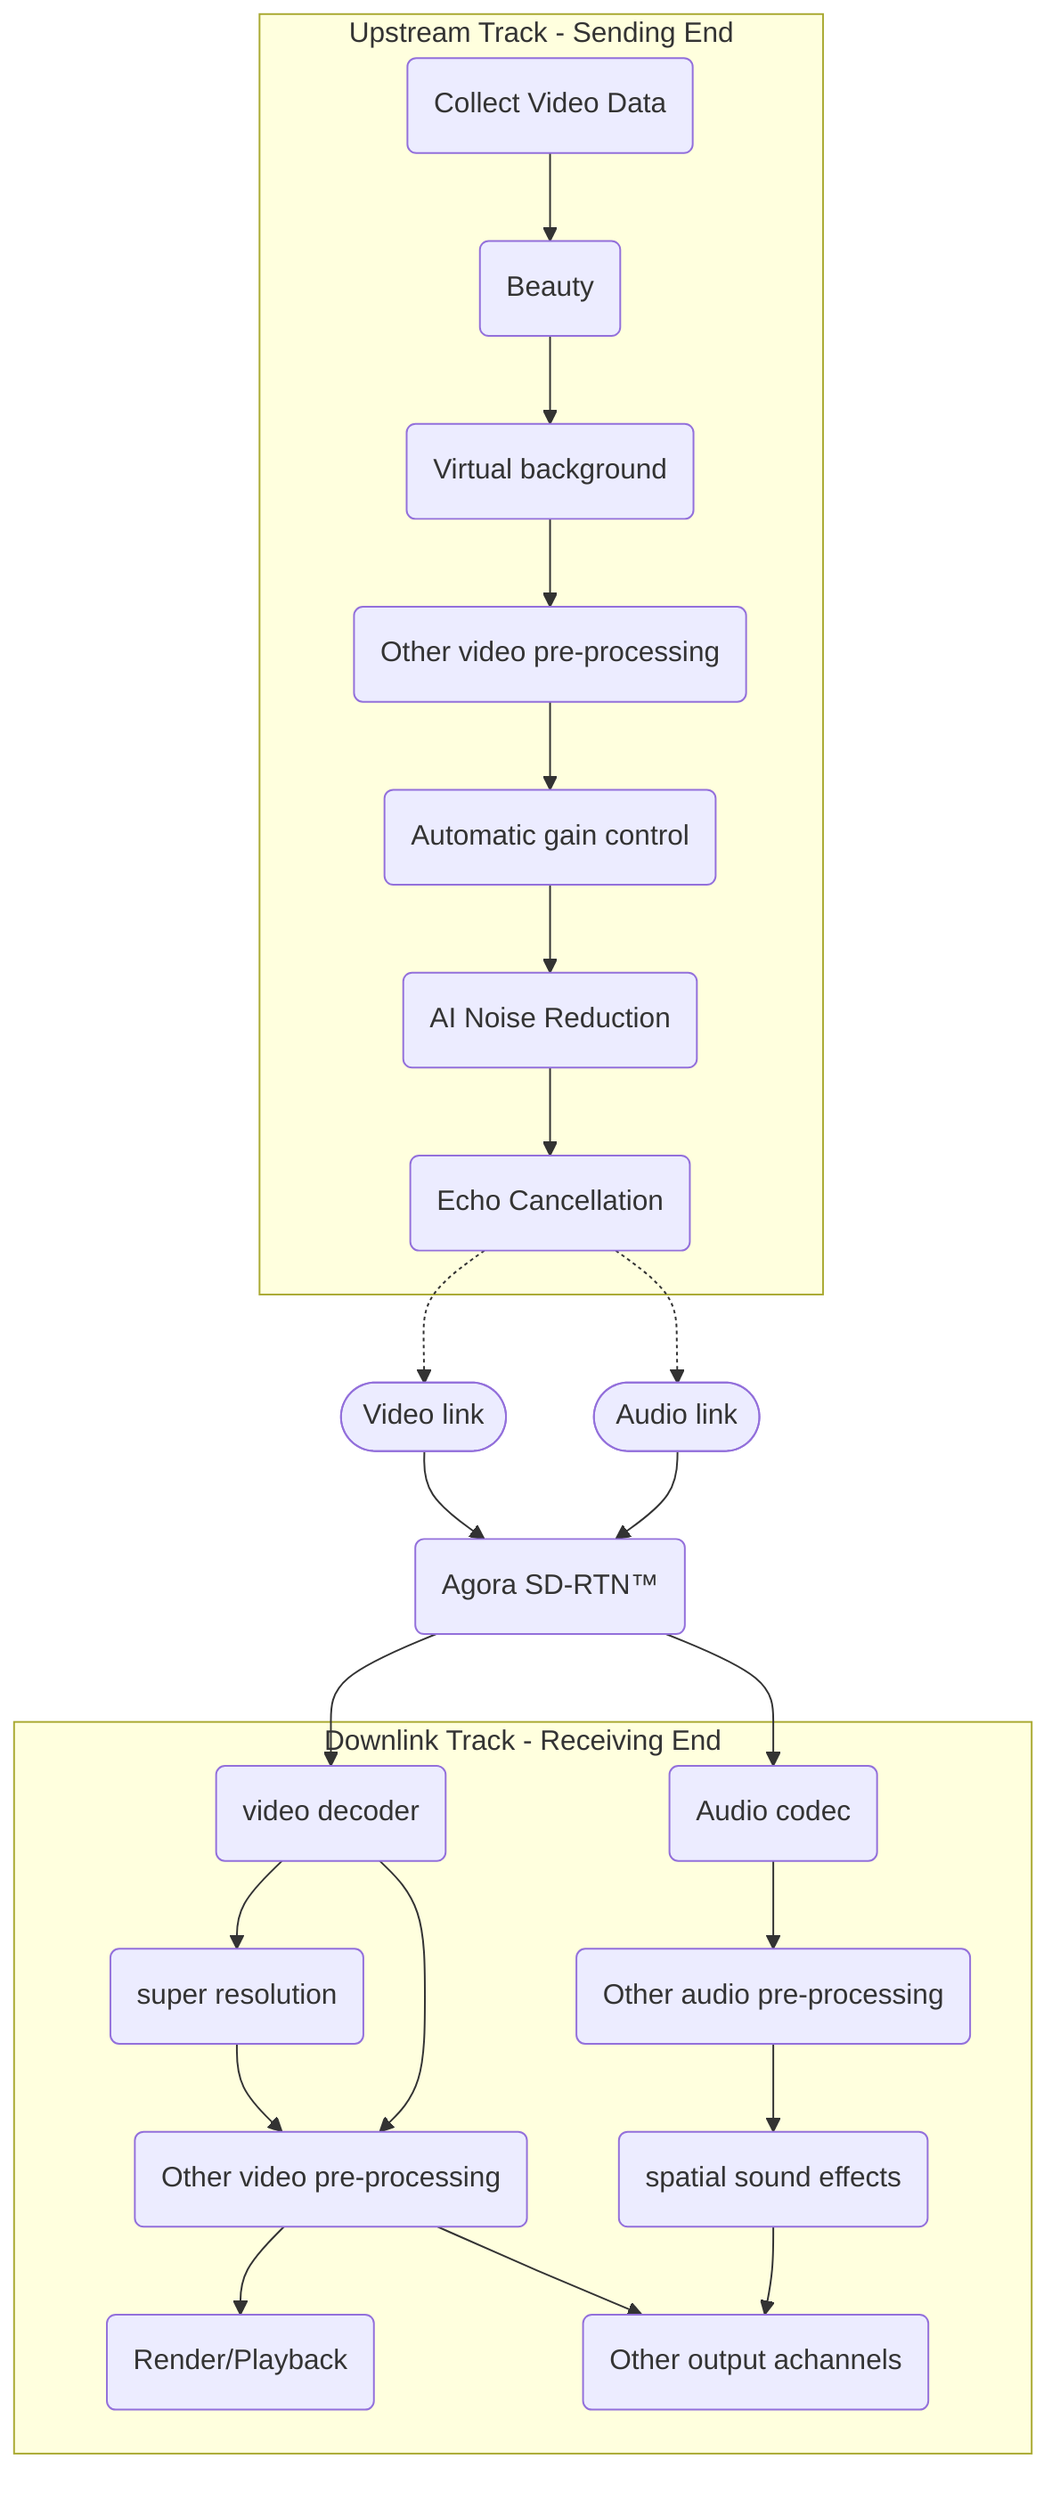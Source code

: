 flowchart TD
    subgraph Upstream ["Upstream Track - Sending End"]
        direction TB
        CollectVideoData("Collect Video Data")
        Beauty("Beauty")
        VirtualBackground("Virtual background")
        OtherVideoPreprocessing("Other video pre-processing")
        AGC("Automatic gain control")
        AINR("AI Noise Reduction")
        EchoCancellation("Echo Cancellation")

        CollectVideoData --> Beauty --> VirtualBackground --> OtherVideoPreprocessing --> AGC --> AINR --> EchoCancellation
    end

    subgraph Downlink ["Downlink Track - Receiving End"]
        direction TB
        VideoDecoder("video decoder")
        AudioCodec("Audio codec")
        SuperResolution("super resolution")
        OtherVideoPreprocessingR("Other video pre-processing")
        OtherAudioPreprocessing("Other audio pre-processing")
        SpatialSoundEffects("spatial sound effects")
        RenderPlayback("Render/Playback")
        OtherOutputChannels("Other output achannels")

        VideoDecoder --> SuperResolution --> OtherVideoPreprocessingR --> RenderPlayback
        VideoDecoder --> OtherVideoPreprocessingR
        AudioCodec --> OtherAudioPreprocessing --> SpatialSoundEffects --> OtherOutputChannels
        OtherVideoPreprocessingR --> OtherOutputChannels
    end

    AgoraSDRTN("Agora SD-RTN™")

    EchoCancellation -.-> VideoLink(["Video link"])
    EchoCancellation -.-> AudioLink(["Audio link"])
    VideoLink --> AgoraSDRTN
    AudioLink --> AgoraSDRTN
    AgoraSDRTN --> VideoDecoder
    AgoraSDRTN --> AudioCodec